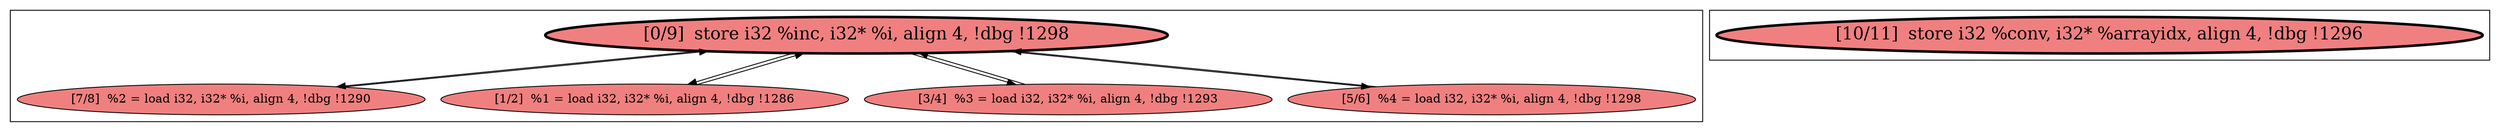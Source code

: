 
digraph G {



node230->node227 [ ]
node227->node230 [ ]
node231->node230 [ ]
node230->node231 [ ]
node230->node229 [ ]
node229->node230 [ ]
node228->node230 [ ]
node230->node228 [ ]


subgraph cluster1 {


node232 [penwidth=3.0,fontsize=20,fillcolor=lightcoral,label="[10/11]  store i32 %conv, i32* %arrayidx, align 4, !dbg !1296",shape=ellipse,style=filled ]



}

subgraph cluster0 {


node230 [penwidth=3.0,fontsize=20,fillcolor=lightcoral,label="[0/9]  store i32 %inc, i32* %i, align 4, !dbg !1298",shape=ellipse,style=filled ]
node229 [fillcolor=lightcoral,label="[3/4]  %3 = load i32, i32* %i, align 4, !dbg !1293",shape=ellipse,style=filled ]
node231 [fillcolor=lightcoral,label="[1/2]  %1 = load i32, i32* %i, align 4, !dbg !1286",shape=ellipse,style=filled ]
node227 [fillcolor=lightcoral,label="[7/8]  %2 = load i32, i32* %i, align 4, !dbg !1290",shape=ellipse,style=filled ]
node228 [fillcolor=lightcoral,label="[5/6]  %4 = load i32, i32* %i, align 4, !dbg !1298",shape=ellipse,style=filled ]



}

}
